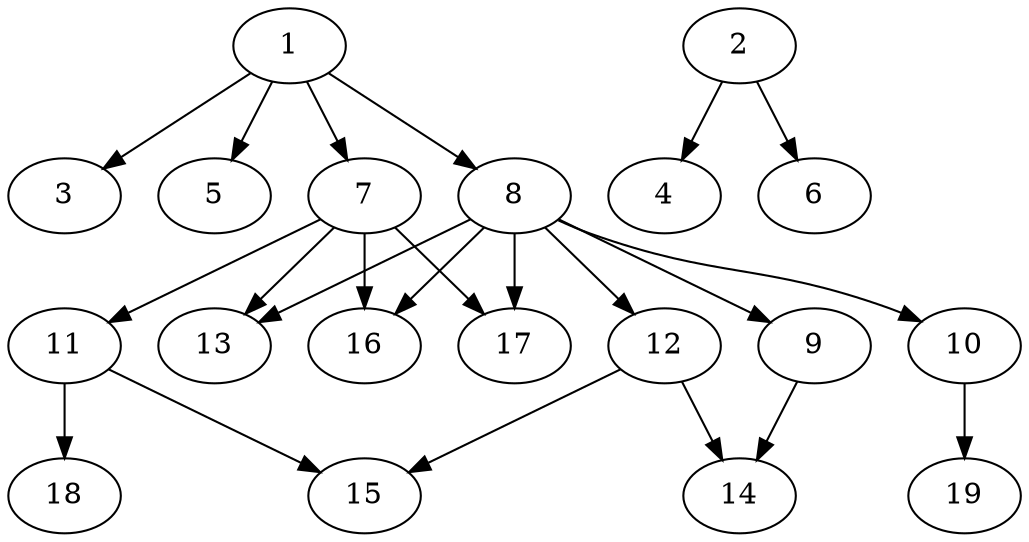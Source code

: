 // DAG automatically generated by daggen at Fri May 24 12:58:34 2024
// daggen-master/daggen -n 19 --fat 0.5 --density 0.5 --regular 0.5 --jump 2 --minalpha 20 --maxalpha 50 --dot -o dags_dot_19/sim_7.dot 
digraph G {
  1 [size="68719476736", alpha="47.93"]
  1 -> 3 [size ="134217728"]
  1 -> 5 [size ="134217728"]
  1 -> 7 [size ="134217728"]
  1 -> 8 [size ="134217728"]
  2 [size="28991029248", alpha="20.91"]
  2 -> 4 [size ="75497472"]
  2 -> 6 [size ="75497472"]
  3 [size="549755813888", alpha="29.30"]
  4 [size="13123319976", alpha="48.66"]
  5 [size="33727207796", alpha="32.71"]
  6 [size="7509030596", alpha="49.65"]
  7 [size="1678764867", alpha="24.00"]
  7 -> 11 [size ="33554432"]
  7 -> 13 [size ="33554432"]
  7 -> 16 [size ="33554432"]
  7 -> 17 [size ="33554432"]
  8 [size="8587141239", alpha="39.50"]
  8 -> 9 [size ="209715200"]
  8 -> 10 [size ="209715200"]
  8 -> 12 [size ="209715200"]
  8 -> 13 [size ="209715200"]
  8 -> 16 [size ="209715200"]
  8 -> 17 [size ="209715200"]
  9 [size="435486633140", alpha="44.93"]
  9 -> 14 [size ="536870912"]
  10 [size="11091746793", alpha="25.14"]
  10 -> 19 [size ="301989888"]
  11 [size="29965451310", alpha="37.65"]
  11 -> 15 [size ="33554432"]
  11 -> 18 [size ="33554432"]
  12 [size="42959771540", alpha="21.96"]
  12 -> 14 [size ="75497472"]
  12 -> 15 [size ="75497472"]
  13 [size="2112825875", alpha="30.63"]
  14 [size="205168224558", alpha="46.27"]
  15 [size="782757789696", alpha="24.67"]
  16 [size="15597363555", alpha="27.76"]
  17 [size="1073741824000", alpha="33.32"]
  18 [size="51373832131", alpha="48.97"]
  19 [size="102007157389", alpha="42.44"]
}
